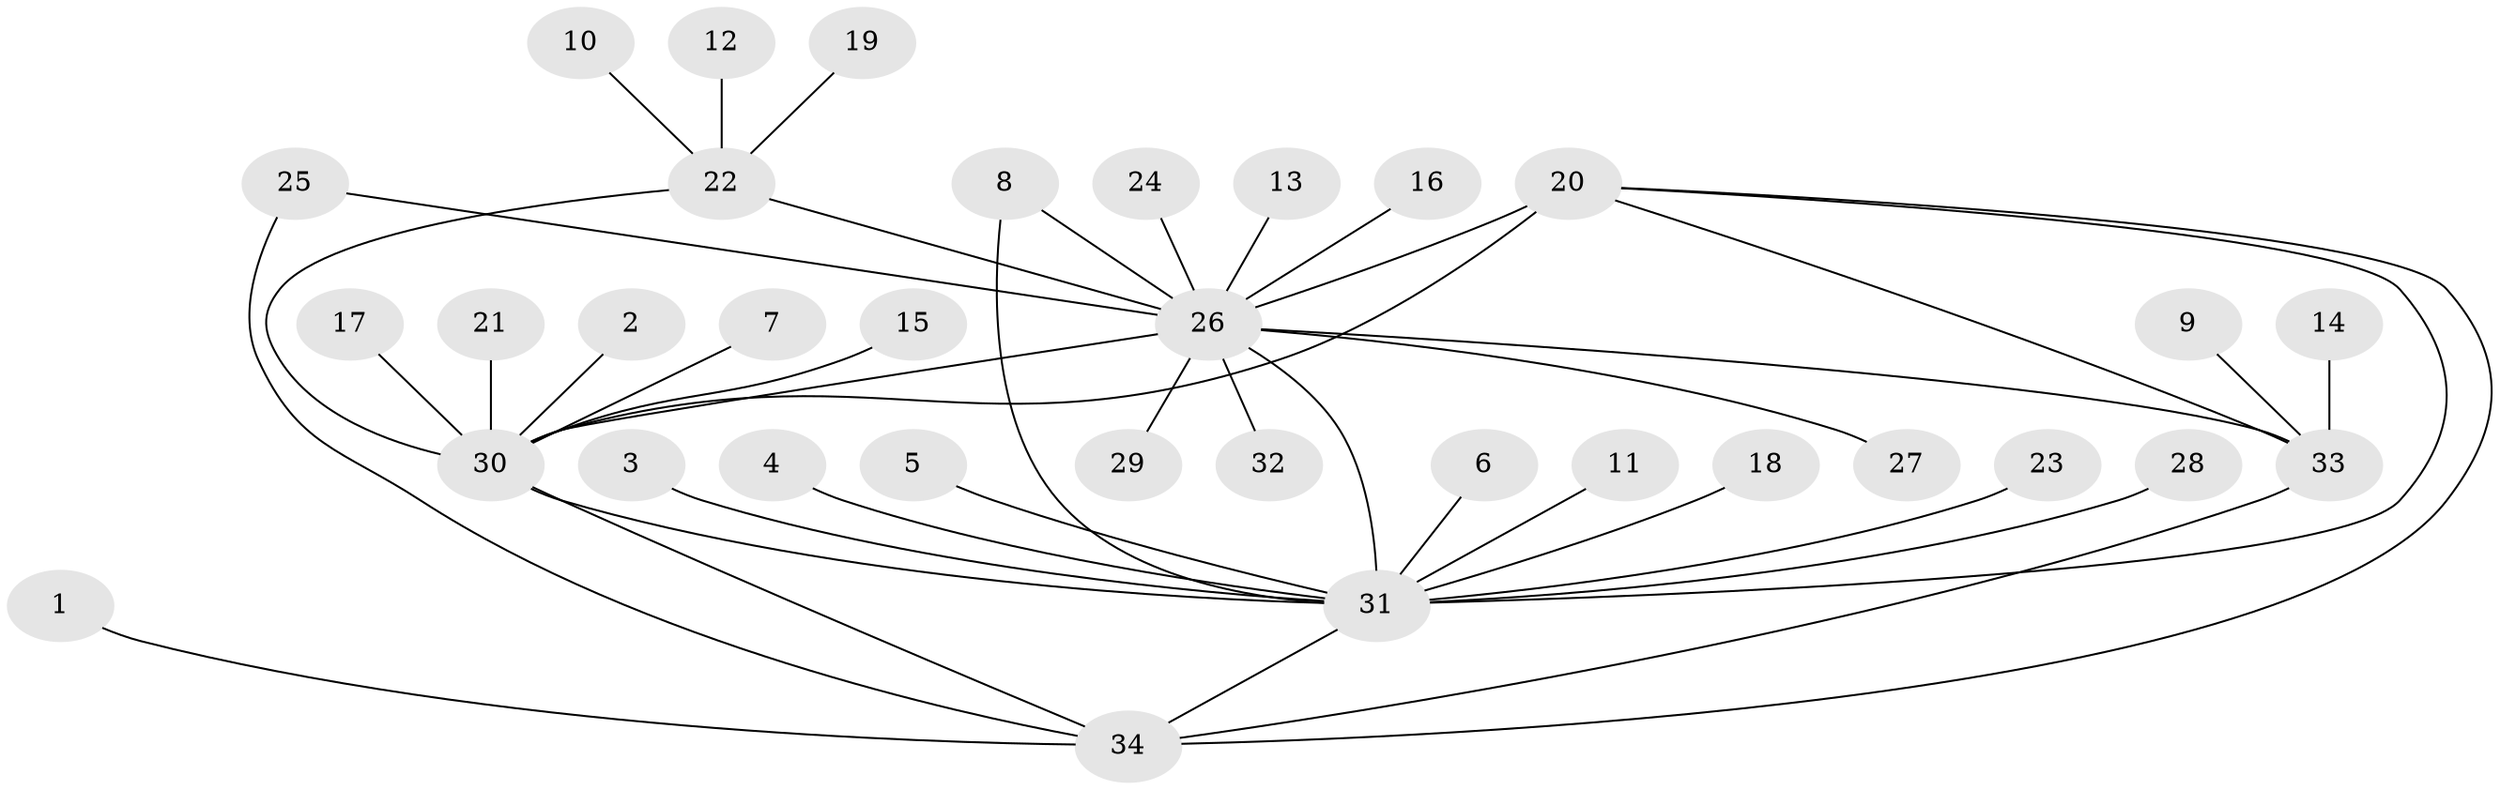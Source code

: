 // original degree distribution, {13: 0.014705882352941176, 8: 0.014705882352941176, 5: 0.029411764705882353, 7: 0.04411764705882353, 9: 0.029411764705882353, 4: 0.04411764705882353, 3: 0.08823529411764706, 10: 0.014705882352941176, 1: 0.5588235294117647, 2: 0.16176470588235295}
// Generated by graph-tools (version 1.1) at 2025/50/03/09/25 03:50:34]
// undirected, 34 vertices, 43 edges
graph export_dot {
graph [start="1"]
  node [color=gray90,style=filled];
  1;
  2;
  3;
  4;
  5;
  6;
  7;
  8;
  9;
  10;
  11;
  12;
  13;
  14;
  15;
  16;
  17;
  18;
  19;
  20;
  21;
  22;
  23;
  24;
  25;
  26;
  27;
  28;
  29;
  30;
  31;
  32;
  33;
  34;
  1 -- 34 [weight=1.0];
  2 -- 30 [weight=1.0];
  3 -- 31 [weight=1.0];
  4 -- 31 [weight=1.0];
  5 -- 31 [weight=1.0];
  6 -- 31 [weight=1.0];
  7 -- 30 [weight=1.0];
  8 -- 26 [weight=1.0];
  8 -- 31 [weight=1.0];
  9 -- 33 [weight=1.0];
  10 -- 22 [weight=1.0];
  11 -- 31 [weight=1.0];
  12 -- 22 [weight=1.0];
  13 -- 26 [weight=1.0];
  14 -- 33 [weight=1.0];
  15 -- 30 [weight=1.0];
  16 -- 26 [weight=1.0];
  17 -- 30 [weight=1.0];
  18 -- 31 [weight=1.0];
  19 -- 22 [weight=1.0];
  20 -- 26 [weight=1.0];
  20 -- 30 [weight=3.0];
  20 -- 31 [weight=1.0];
  20 -- 33 [weight=1.0];
  20 -- 34 [weight=1.0];
  21 -- 30 [weight=1.0];
  22 -- 26 [weight=1.0];
  22 -- 30 [weight=1.0];
  23 -- 31 [weight=1.0];
  24 -- 26 [weight=1.0];
  25 -- 26 [weight=1.0];
  25 -- 34 [weight=1.0];
  26 -- 27 [weight=1.0];
  26 -- 29 [weight=2.0];
  26 -- 30 [weight=2.0];
  26 -- 31 [weight=1.0];
  26 -- 32 [weight=1.0];
  26 -- 33 [weight=2.0];
  28 -- 31 [weight=1.0];
  30 -- 31 [weight=1.0];
  30 -- 34 [weight=1.0];
  31 -- 34 [weight=1.0];
  33 -- 34 [weight=1.0];
}
